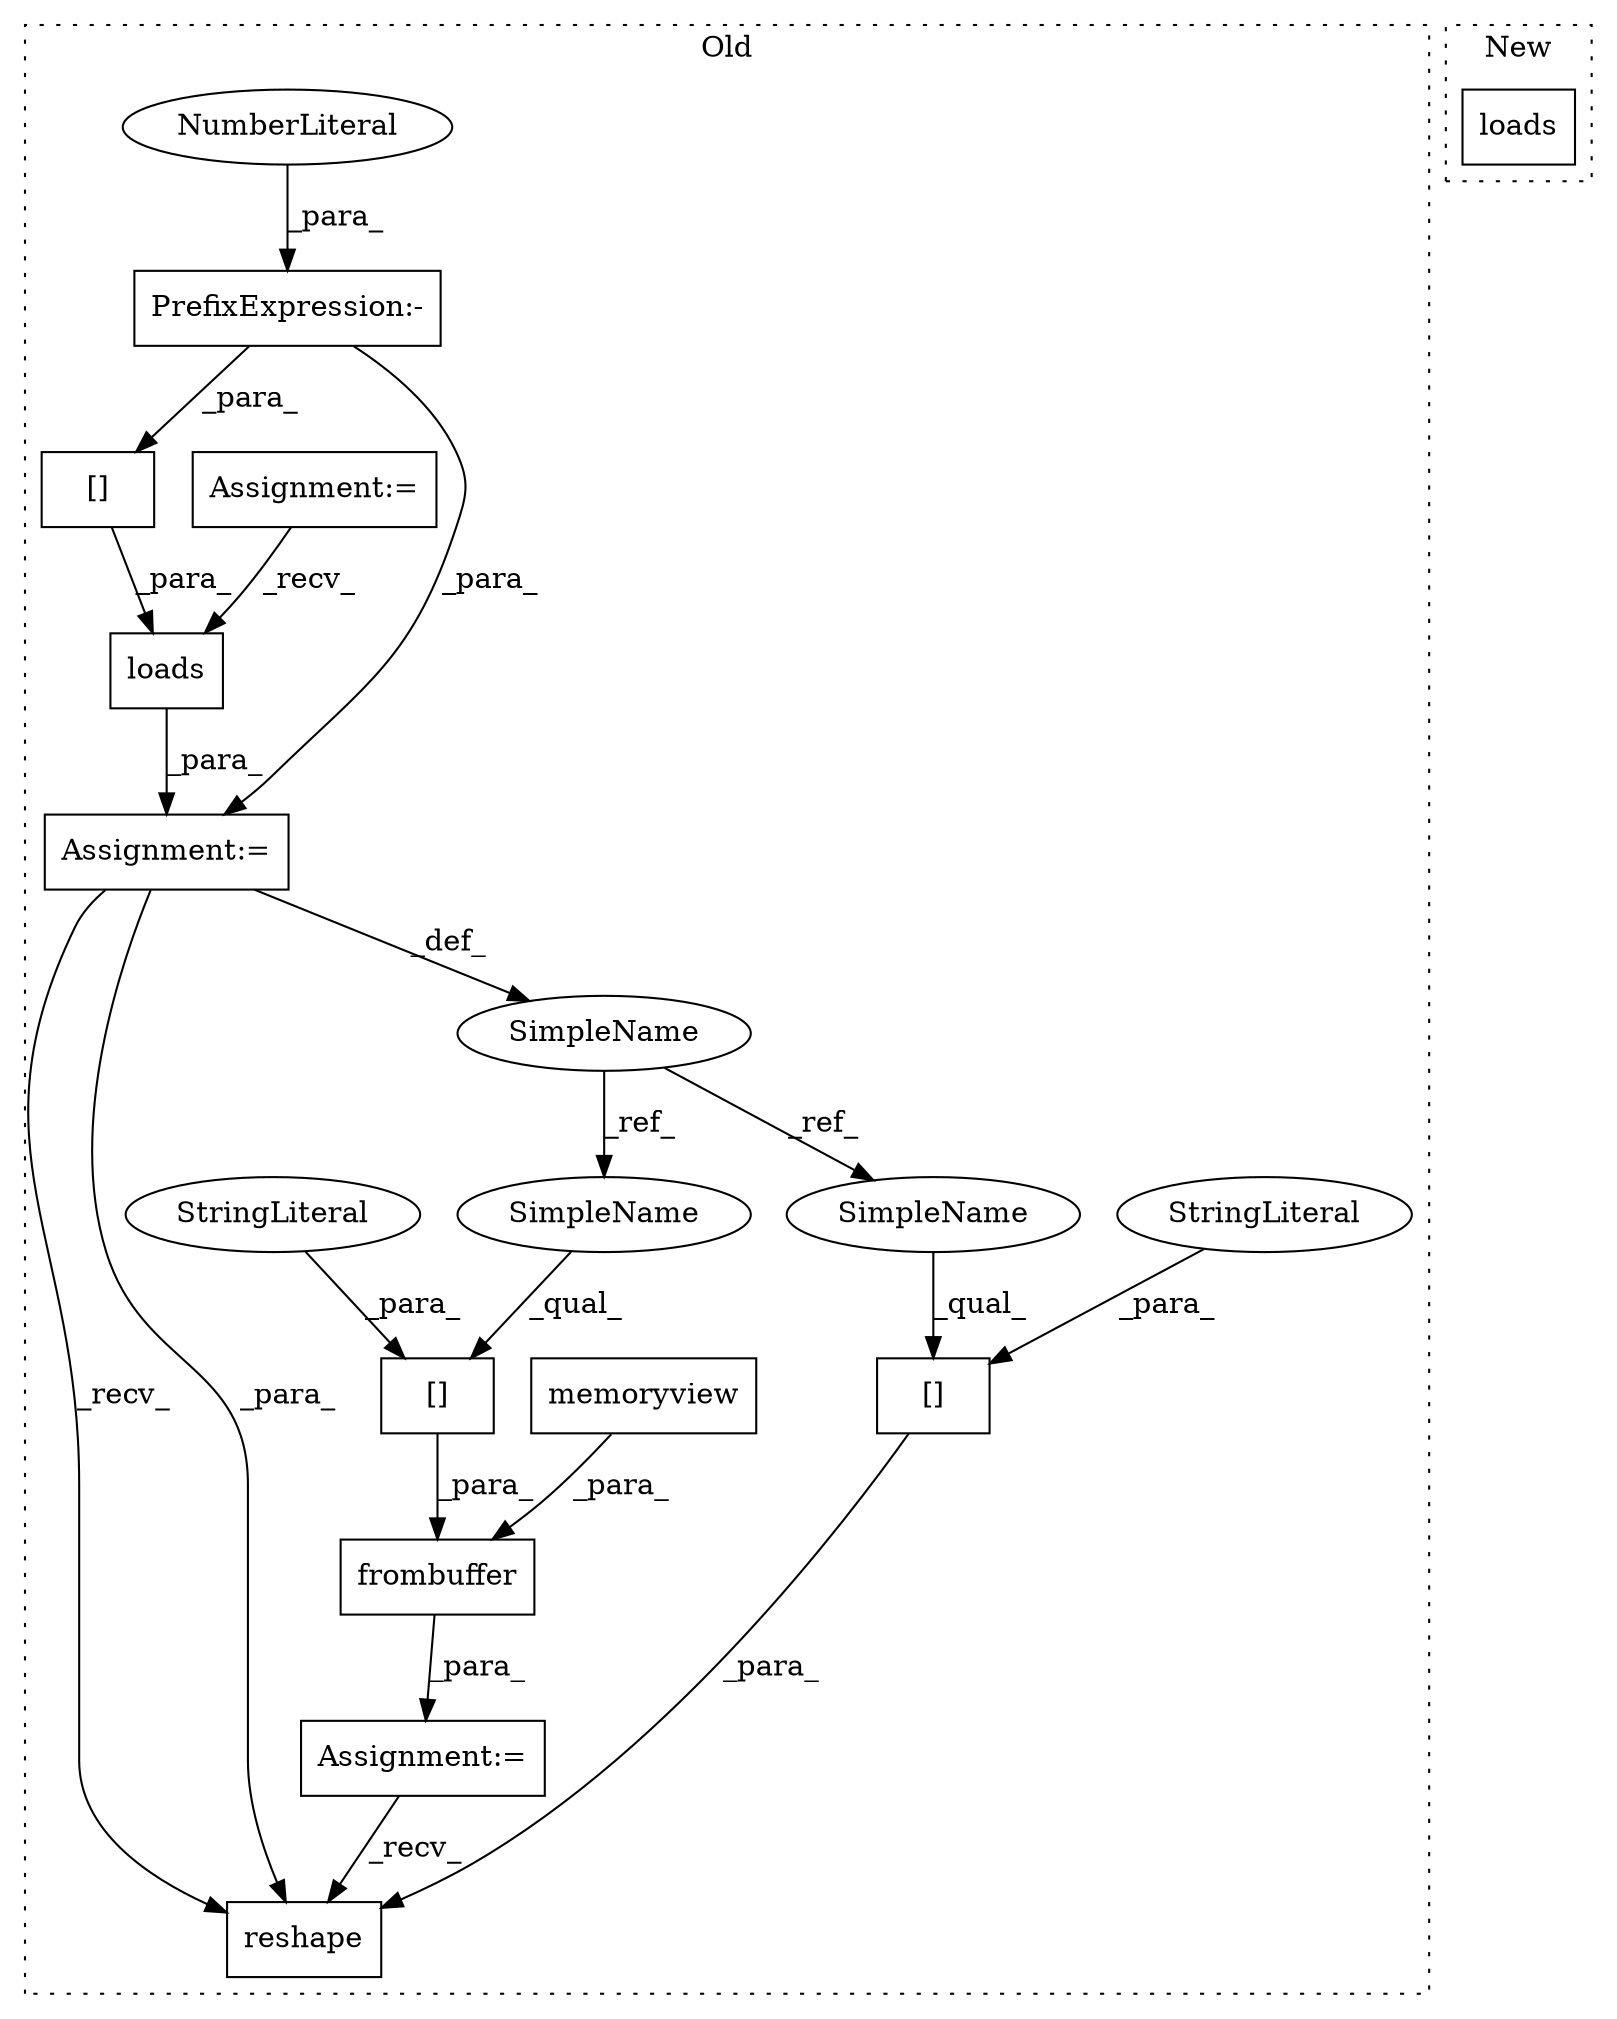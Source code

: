digraph G {
subgraph cluster0 {
1 [label="loads" a="32" s="3971,3988" l="6,1" shape="box"];
3 [label="Assignment:=" a="7" s="4230" l="1" shape="box"];
4 [label="[]" a="2" s="3977,3987" l="8,1" shape="box"];
5 [label="Assignment:=" a="7" s="1719" l="4" shape="box"];
6 [label="memoryview" a="32" s="4248,4264" l="11,1" shape="box"];
7 [label="[]" a="2" s="4325,4335" l="3,1" shape="box"];
8 [label="frombuffer" a="32" s="4237,4277" l="11,1" shape="box"];
9 [label="[]" a="2" s="4266,4276" l="3,1" shape="box"];
10 [label="SimpleName" a="42" s="3963" l="2" shape="ellipse"];
11 [label="reshape" a="32" s="4317,4336" l="8,1" shape="box"];
12 [label="StringLiteral" a="45" s="4328" l="7" shape="ellipse"];
13 [label="StringLiteral" a="45" s="4269" l="7" shape="ellipse"];
14 [label="PrefixExpression:-" a="38" s="3985" l="1" shape="box"];
15 [label="NumberLiteral" a="34" s="3986" l="1" shape="ellipse"];
16 [label="Assignment:=" a="7" s="3965" l="1" shape="box"];
17 [label="SimpleName" a="42" s="4266" l="2" shape="ellipse"];
18 [label="SimpleName" a="42" s="4325" l="2" shape="ellipse"];
label = "Old";
style="dotted";
}
subgraph cluster1 {
2 [label="loads" a="32" s="4047,4058" l="6,1" shape="box"];
label = "New";
style="dotted";
}
1 -> 16 [label="_para_"];
3 -> 11 [label="_recv_"];
4 -> 1 [label="_para_"];
5 -> 1 [label="_recv_"];
6 -> 8 [label="_para_"];
7 -> 11 [label="_para_"];
8 -> 3 [label="_para_"];
9 -> 8 [label="_para_"];
10 -> 17 [label="_ref_"];
10 -> 18 [label="_ref_"];
12 -> 7 [label="_para_"];
13 -> 9 [label="_para_"];
14 -> 16 [label="_para_"];
14 -> 4 [label="_para_"];
15 -> 14 [label="_para_"];
16 -> 10 [label="_def_"];
16 -> 11 [label="_recv_"];
16 -> 11 [label="_para_"];
17 -> 9 [label="_qual_"];
18 -> 7 [label="_qual_"];
}